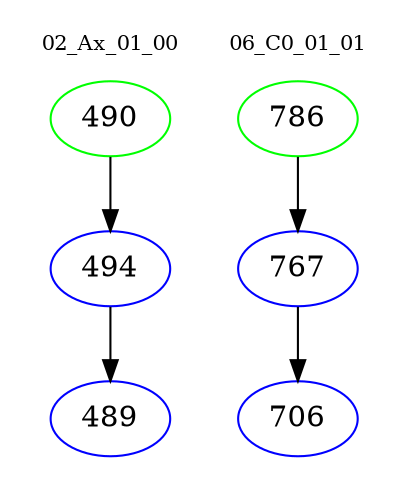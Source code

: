 digraph{
subgraph cluster_0 {
color = white
label = "02_Ax_01_00";
fontsize=10;
T0_490 [label="490", color="green"]
T0_490 -> T0_494 [color="black"]
T0_494 [label="494", color="blue"]
T0_494 -> T0_489 [color="black"]
T0_489 [label="489", color="blue"]
}
subgraph cluster_1 {
color = white
label = "06_C0_01_01";
fontsize=10;
T1_786 [label="786", color="green"]
T1_786 -> T1_767 [color="black"]
T1_767 [label="767", color="blue"]
T1_767 -> T1_706 [color="black"]
T1_706 [label="706", color="blue"]
}
}
